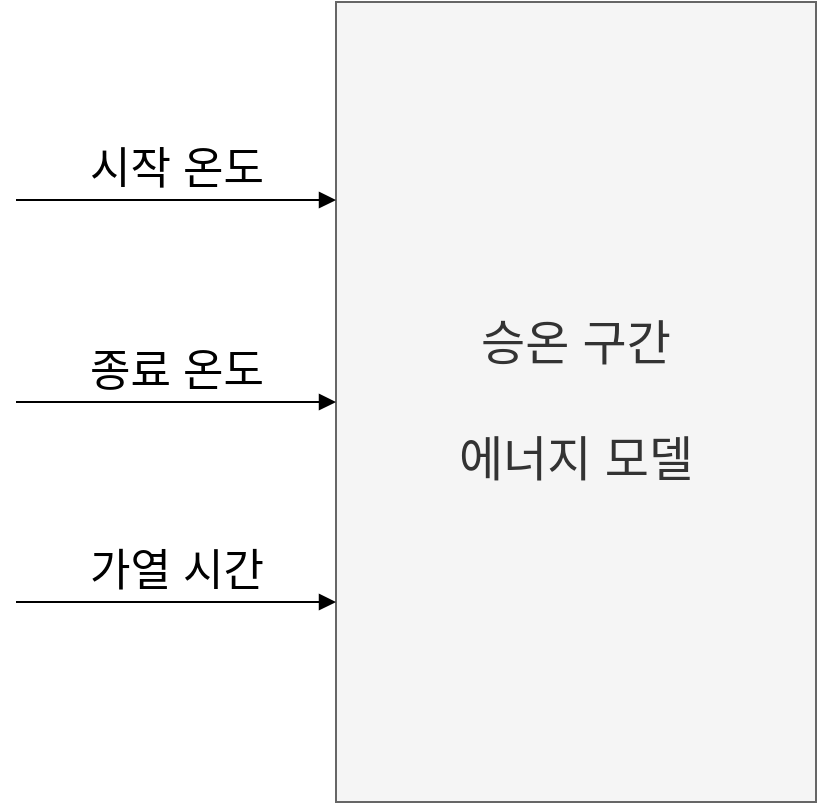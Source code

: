 <mxfile version="15.5.0" type="github">
  <diagram id="UHZMGC3lE48HG1I_97At" name="Page-1">
    <mxGraphModel dx="1181" dy="882" grid="1" gridSize="10" guides="1" tooltips="1" connect="1" arrows="1" fold="1" page="1" pageScale="1" pageWidth="827" pageHeight="1169" math="0" shadow="0">
      <root>
        <mxCell id="0" />
        <mxCell id="1" parent="0" />
        <mxCell id="Yhd148Z0J3ZiQ2BoJHW8-1" value="&lt;font style=&quot;font-size: 24px&quot;&gt;승온 구간&lt;br&gt;&lt;br&gt;에너지 모델&lt;/font&gt;" style="rounded=0;whiteSpace=wrap;html=1;fillColor=#f5f5f5;strokeColor=#666666;fontColor=#333333;" parent="1" vertex="1">
          <mxGeometry x="320" y="280" width="240" height="400" as="geometry" />
        </mxCell>
        <mxCell id="Yhd148Z0J3ZiQ2BoJHW8-2" value="&lt;font style=&quot;font-size: 22px&quot;&gt;시작 온도&lt;/font&gt;" style="html=1;verticalAlign=bottom;endArrow=block;rounded=0;edgeStyle=orthogonalEdgeStyle;" parent="1" edge="1">
          <mxGeometry width="80" relative="1" as="geometry">
            <mxPoint x="160" y="379" as="sourcePoint" />
            <mxPoint x="320" y="379" as="targetPoint" />
          </mxGeometry>
        </mxCell>
        <mxCell id="Yhd148Z0J3ZiQ2BoJHW8-3" value="&lt;font style=&quot;font-size: 22px&quot;&gt;종료 온도&lt;/font&gt;" style="html=1;verticalAlign=bottom;endArrow=block;rounded=0;edgeStyle=orthogonalEdgeStyle;" parent="1" edge="1">
          <mxGeometry width="80" relative="1" as="geometry">
            <mxPoint x="160" y="480" as="sourcePoint" />
            <mxPoint x="320" y="480" as="targetPoint" />
          </mxGeometry>
        </mxCell>
        <mxCell id="Yhd148Z0J3ZiQ2BoJHW8-4" value="&lt;font style=&quot;font-size: 22px&quot;&gt;가열 시간&lt;/font&gt;" style="html=1;verticalAlign=bottom;endArrow=block;rounded=0;edgeStyle=orthogonalEdgeStyle;" parent="1" edge="1">
          <mxGeometry width="80" relative="1" as="geometry">
            <mxPoint x="160" y="580" as="sourcePoint" />
            <mxPoint x="320" y="580" as="targetPoint" />
          </mxGeometry>
        </mxCell>
      </root>
    </mxGraphModel>
  </diagram>
</mxfile>
